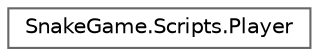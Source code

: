 digraph "Graphical Class Hierarchy"
{
 // LATEX_PDF_SIZE
  bgcolor="transparent";
  edge [fontname=Helvetica,fontsize=10,labelfontname=Helvetica,labelfontsize=10];
  node [fontname=Helvetica,fontsize=10,shape=box,height=0.2,width=0.4];
  rankdir="LR";
  Node0 [id="Node000000",label="SnakeGame.Scripts.Player",height=0.2,width=0.4,color="grey40", fillcolor="white", style="filled",URL="$struct_snake_game_1_1_scripts_1_1_player.html",tooltip=" "];
}
